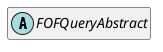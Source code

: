 @startuml
set namespaceSeparator \\
hide members
hide << alias >> circle

abstract class FOFQueryAbstract
@enduml
